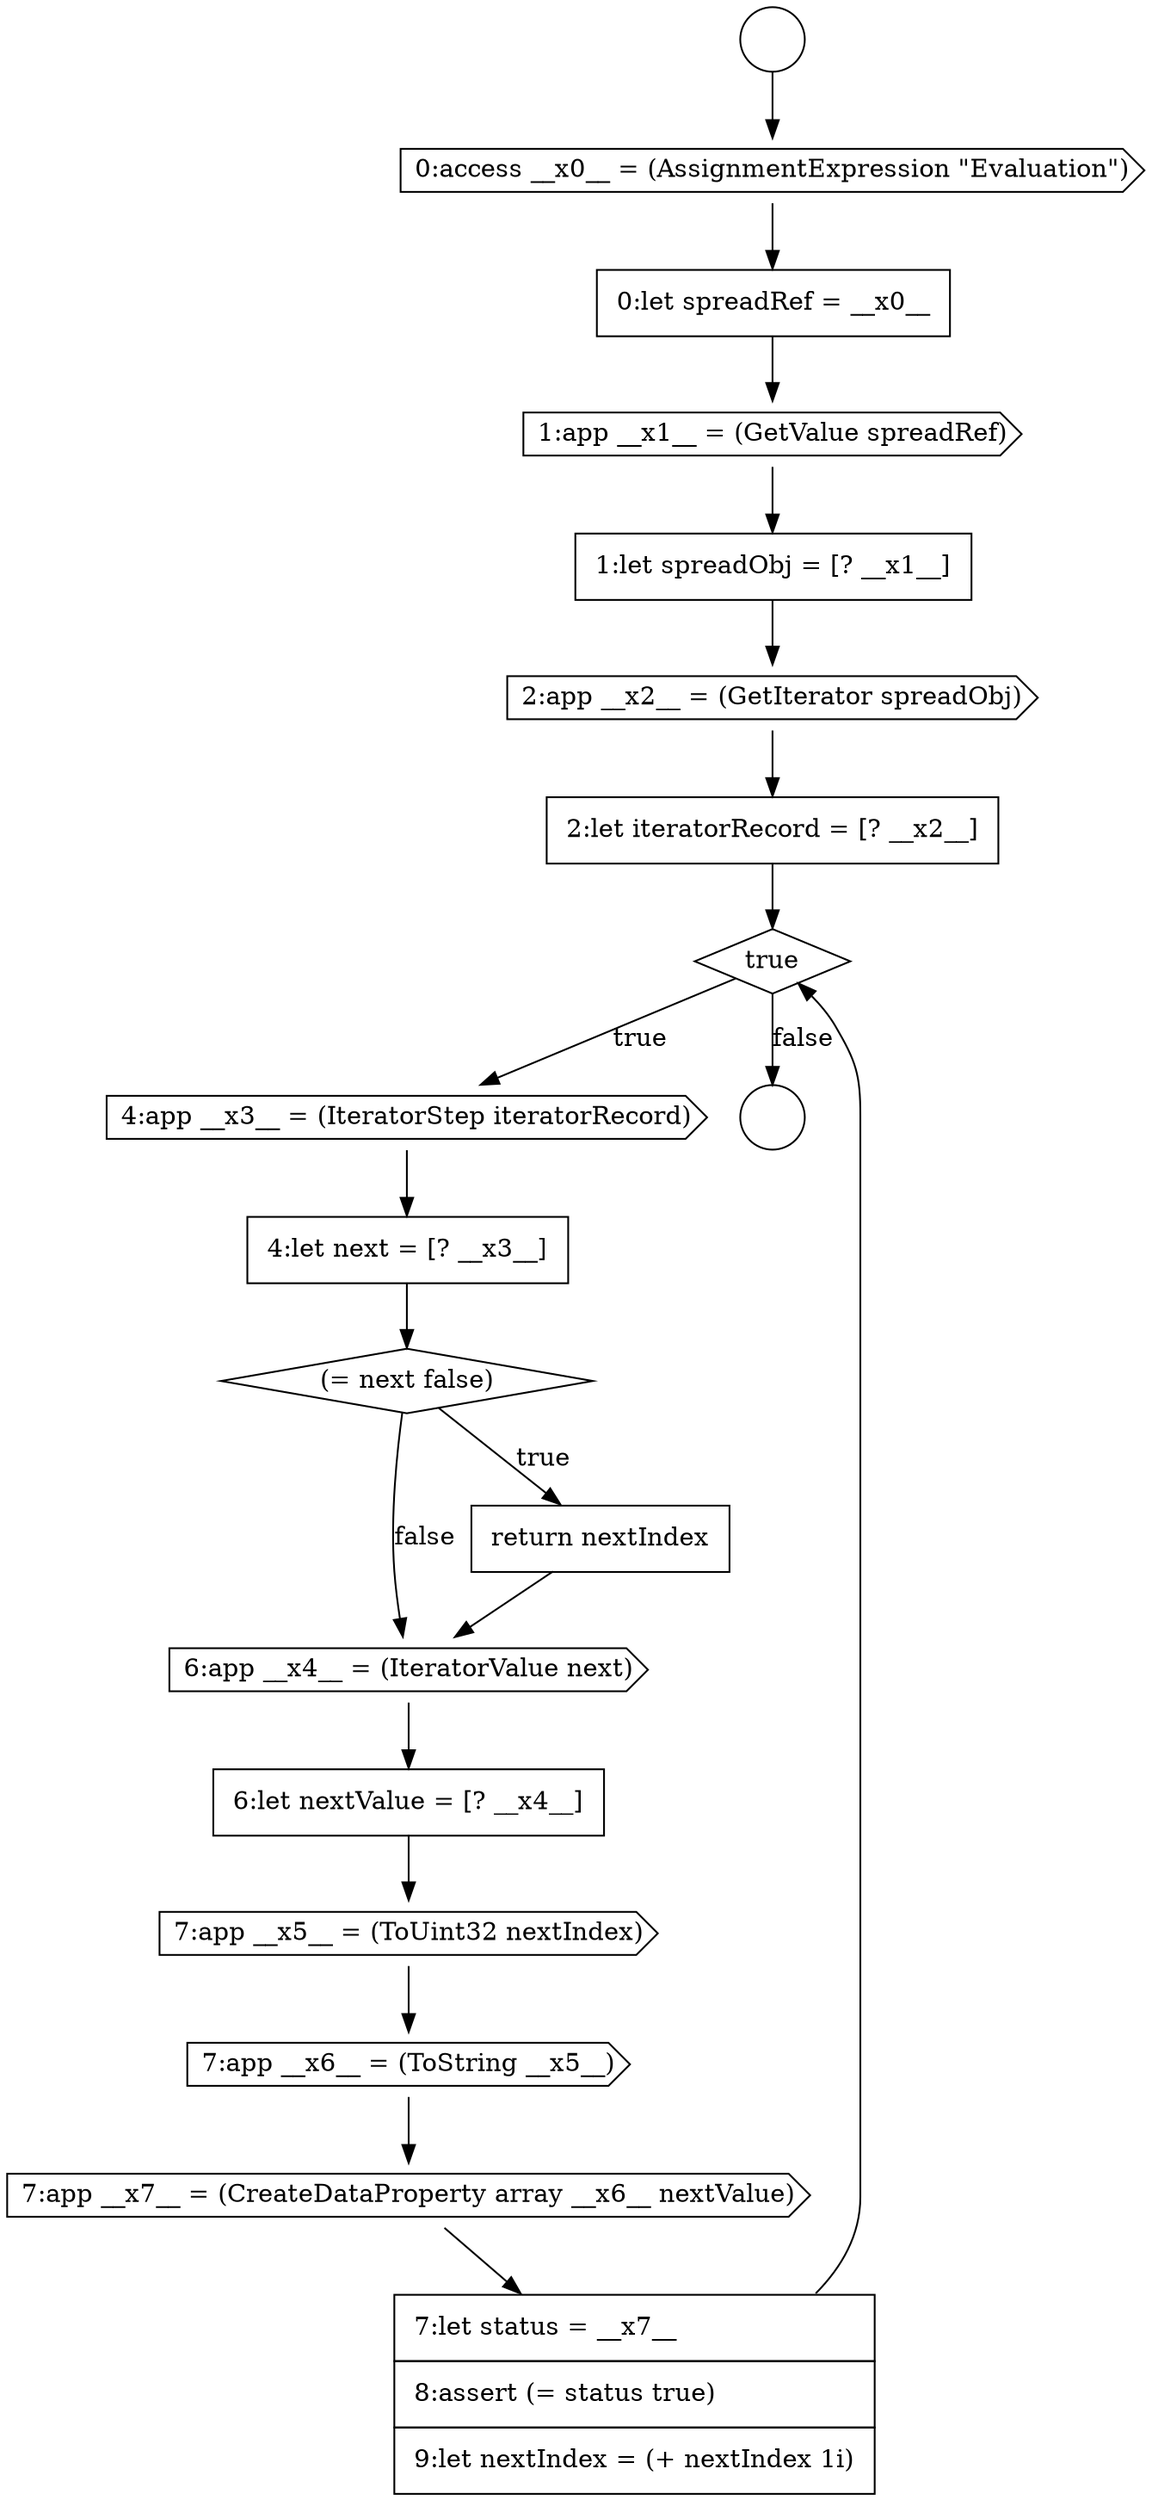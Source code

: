 digraph {
  node3566 [shape=none, margin=0, label=<<font color="black">
    <table border="0" cellborder="1" cellspacing="0" cellpadding="10">
      <tr><td align="left">2:let iteratorRecord = [? __x2__]</td></tr>
    </table>
  </font>> color="black" fillcolor="white" style=filled]
  node3574 [shape=cds, label=<<font color="black">7:app __x5__ = (ToUint32 nextIndex)</font>> color="black" fillcolor="white" style=filled]
  node3569 [shape=none, margin=0, label=<<font color="black">
    <table border="0" cellborder="1" cellspacing="0" cellpadding="10">
      <tr><td align="left">4:let next = [? __x3__]</td></tr>
    </table>
  </font>> color="black" fillcolor="white" style=filled]
  node3559 [shape=circle label=" " color="black" fillcolor="white" style=filled]
  node3567 [shape=diamond, label=<<font color="black">true</font>> color="black" fillcolor="white" style=filled]
  node3573 [shape=none, margin=0, label=<<font color="black">
    <table border="0" cellborder="1" cellspacing="0" cellpadding="10">
      <tr><td align="left">6:let nextValue = [? __x4__]</td></tr>
    </table>
  </font>> color="black" fillcolor="white" style=filled]
  node3563 [shape=cds, label=<<font color="black">1:app __x1__ = (GetValue spreadRef)</font>> color="black" fillcolor="white" style=filled]
  node3568 [shape=cds, label=<<font color="black">4:app __x3__ = (IteratorStep iteratorRecord)</font>> color="black" fillcolor="white" style=filled]
  node3572 [shape=cds, label=<<font color="black">6:app __x4__ = (IteratorValue next)</font>> color="black" fillcolor="white" style=filled]
  node3564 [shape=none, margin=0, label=<<font color="black">
    <table border="0" cellborder="1" cellspacing="0" cellpadding="10">
      <tr><td align="left">1:let spreadObj = [? __x1__]</td></tr>
    </table>
  </font>> color="black" fillcolor="white" style=filled]
  node3565 [shape=cds, label=<<font color="black">2:app __x2__ = (GetIterator spreadObj)</font>> color="black" fillcolor="white" style=filled]
  node3561 [shape=cds, label=<<font color="black">0:access __x0__ = (AssignmentExpression &quot;Evaluation&quot;)</font>> color="black" fillcolor="white" style=filled]
  node3560 [shape=circle label=" " color="black" fillcolor="white" style=filled]
  node3570 [shape=diamond, label=<<font color="black">(= next false)</font>> color="black" fillcolor="white" style=filled]
  node3575 [shape=cds, label=<<font color="black">7:app __x6__ = (ToString __x5__)</font>> color="black" fillcolor="white" style=filled]
  node3562 [shape=none, margin=0, label=<<font color="black">
    <table border="0" cellborder="1" cellspacing="0" cellpadding="10">
      <tr><td align="left">0:let spreadRef = __x0__</td></tr>
    </table>
  </font>> color="black" fillcolor="white" style=filled]
  node3577 [shape=none, margin=0, label=<<font color="black">
    <table border="0" cellborder="1" cellspacing="0" cellpadding="10">
      <tr><td align="left">7:let status = __x7__</td></tr>
      <tr><td align="left">8:assert (= status true)</td></tr>
      <tr><td align="left">9:let nextIndex = (+ nextIndex 1i)</td></tr>
    </table>
  </font>> color="black" fillcolor="white" style=filled]
  node3576 [shape=cds, label=<<font color="black">7:app __x7__ = (CreateDataProperty array __x6__ nextValue)</font>> color="black" fillcolor="white" style=filled]
  node3571 [shape=none, margin=0, label=<<font color="black">
    <table border="0" cellborder="1" cellspacing="0" cellpadding="10">
      <tr><td align="left">return nextIndex</td></tr>
    </table>
  </font>> color="black" fillcolor="white" style=filled]
  node3572 -> node3573 [ color="black"]
  node3567 -> node3568 [label=<<font color="black">true</font>> color="black"]
  node3567 -> node3560 [label=<<font color="black">false</font>> color="black"]
  node3562 -> node3563 [ color="black"]
  node3570 -> node3571 [label=<<font color="black">true</font>> color="black"]
  node3570 -> node3572 [label=<<font color="black">false</font>> color="black"]
  node3576 -> node3577 [ color="black"]
  node3569 -> node3570 [ color="black"]
  node3568 -> node3569 [ color="black"]
  node3573 -> node3574 [ color="black"]
  node3566 -> node3567 [ color="black"]
  node3561 -> node3562 [ color="black"]
  node3574 -> node3575 [ color="black"]
  node3571 -> node3572 [ color="black"]
  node3564 -> node3565 [ color="black"]
  node3575 -> node3576 [ color="black"]
  node3565 -> node3566 [ color="black"]
  node3563 -> node3564 [ color="black"]
  node3559 -> node3561 [ color="black"]
  node3577 -> node3567 [ color="black"]
}
